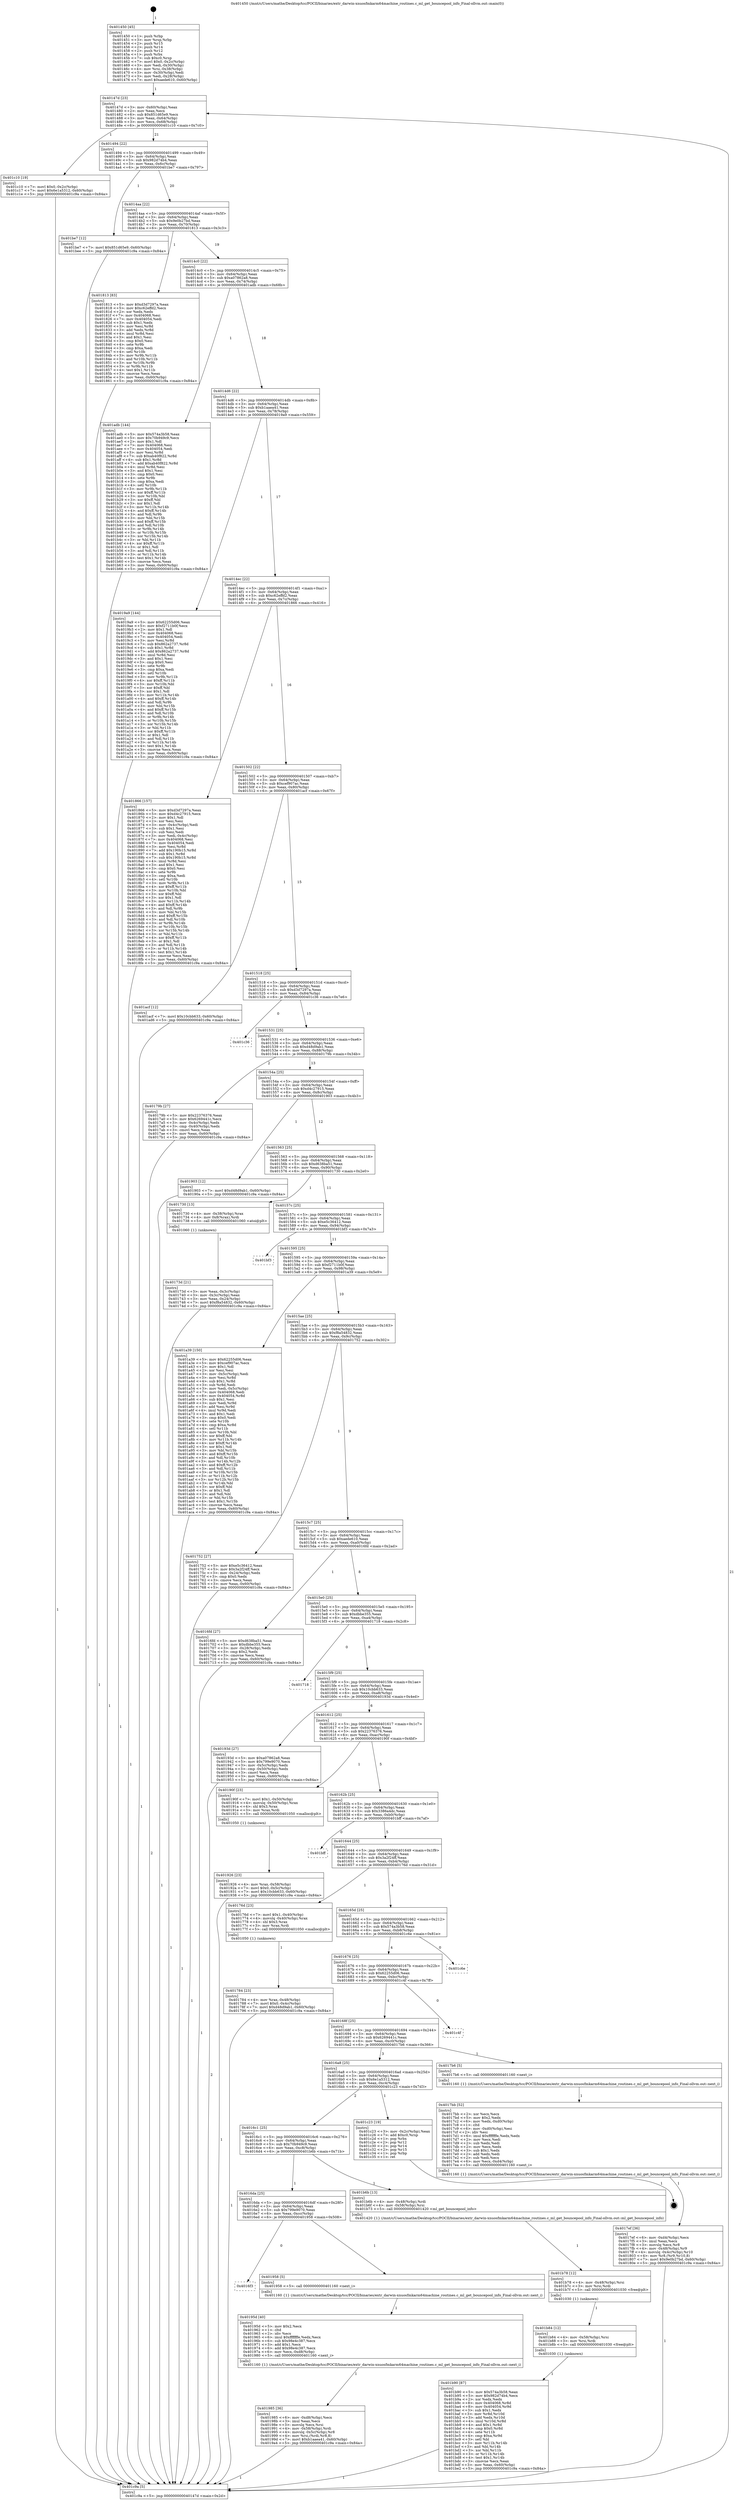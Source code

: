 digraph "0x401450" {
  label = "0x401450 (/mnt/c/Users/mathe/Desktop/tcc/POCII/binaries/extr_darwin-xnuosfmkarm64machine_routines.c_ml_get_bouncepool_info_Final-ollvm.out::main(0))"
  labelloc = "t"
  node[shape=record]

  Entry [label="",width=0.3,height=0.3,shape=circle,fillcolor=black,style=filled]
  "0x40147d" [label="{
     0x40147d [23]\l
     | [instrs]\l
     &nbsp;&nbsp;0x40147d \<+3\>: mov -0x60(%rbp),%eax\l
     &nbsp;&nbsp;0x401480 \<+2\>: mov %eax,%ecx\l
     &nbsp;&nbsp;0x401482 \<+6\>: sub $0x851d65e9,%ecx\l
     &nbsp;&nbsp;0x401488 \<+3\>: mov %eax,-0x64(%rbp)\l
     &nbsp;&nbsp;0x40148b \<+3\>: mov %ecx,-0x68(%rbp)\l
     &nbsp;&nbsp;0x40148e \<+6\>: je 0000000000401c10 \<main+0x7c0\>\l
  }"]
  "0x401c10" [label="{
     0x401c10 [19]\l
     | [instrs]\l
     &nbsp;&nbsp;0x401c10 \<+7\>: movl $0x0,-0x2c(%rbp)\l
     &nbsp;&nbsp;0x401c17 \<+7\>: movl $0x6e1a5312,-0x60(%rbp)\l
     &nbsp;&nbsp;0x401c1e \<+5\>: jmp 0000000000401c9a \<main+0x84a\>\l
  }"]
  "0x401494" [label="{
     0x401494 [22]\l
     | [instrs]\l
     &nbsp;&nbsp;0x401494 \<+5\>: jmp 0000000000401499 \<main+0x49\>\l
     &nbsp;&nbsp;0x401499 \<+3\>: mov -0x64(%rbp),%eax\l
     &nbsp;&nbsp;0x40149c \<+5\>: sub $0x982d74b4,%eax\l
     &nbsp;&nbsp;0x4014a1 \<+3\>: mov %eax,-0x6c(%rbp)\l
     &nbsp;&nbsp;0x4014a4 \<+6\>: je 0000000000401be7 \<main+0x797\>\l
  }"]
  Exit [label="",width=0.3,height=0.3,shape=circle,fillcolor=black,style=filled,peripheries=2]
  "0x401be7" [label="{
     0x401be7 [12]\l
     | [instrs]\l
     &nbsp;&nbsp;0x401be7 \<+7\>: movl $0x851d65e9,-0x60(%rbp)\l
     &nbsp;&nbsp;0x401bee \<+5\>: jmp 0000000000401c9a \<main+0x84a\>\l
  }"]
  "0x4014aa" [label="{
     0x4014aa [22]\l
     | [instrs]\l
     &nbsp;&nbsp;0x4014aa \<+5\>: jmp 00000000004014af \<main+0x5f\>\l
     &nbsp;&nbsp;0x4014af \<+3\>: mov -0x64(%rbp),%eax\l
     &nbsp;&nbsp;0x4014b2 \<+5\>: sub $0x9e0b27bd,%eax\l
     &nbsp;&nbsp;0x4014b7 \<+3\>: mov %eax,-0x70(%rbp)\l
     &nbsp;&nbsp;0x4014ba \<+6\>: je 0000000000401813 \<main+0x3c3\>\l
  }"]
  "0x401b90" [label="{
     0x401b90 [87]\l
     | [instrs]\l
     &nbsp;&nbsp;0x401b90 \<+5\>: mov $0x574a3b58,%eax\l
     &nbsp;&nbsp;0x401b95 \<+5\>: mov $0x982d74b4,%ecx\l
     &nbsp;&nbsp;0x401b9a \<+2\>: xor %edx,%edx\l
     &nbsp;&nbsp;0x401b9c \<+8\>: mov 0x404068,%r8d\l
     &nbsp;&nbsp;0x401ba4 \<+8\>: mov 0x404054,%r9d\l
     &nbsp;&nbsp;0x401bac \<+3\>: sub $0x1,%edx\l
     &nbsp;&nbsp;0x401baf \<+3\>: mov %r8d,%r10d\l
     &nbsp;&nbsp;0x401bb2 \<+3\>: add %edx,%r10d\l
     &nbsp;&nbsp;0x401bb5 \<+4\>: imul %r10d,%r8d\l
     &nbsp;&nbsp;0x401bb9 \<+4\>: and $0x1,%r8d\l
     &nbsp;&nbsp;0x401bbd \<+4\>: cmp $0x0,%r8d\l
     &nbsp;&nbsp;0x401bc1 \<+4\>: sete %r11b\l
     &nbsp;&nbsp;0x401bc5 \<+4\>: cmp $0xa,%r9d\l
     &nbsp;&nbsp;0x401bc9 \<+3\>: setl %bl\l
     &nbsp;&nbsp;0x401bcc \<+3\>: mov %r11b,%r14b\l
     &nbsp;&nbsp;0x401bcf \<+3\>: and %bl,%r14b\l
     &nbsp;&nbsp;0x401bd2 \<+3\>: xor %bl,%r11b\l
     &nbsp;&nbsp;0x401bd5 \<+3\>: or %r11b,%r14b\l
     &nbsp;&nbsp;0x401bd8 \<+4\>: test $0x1,%r14b\l
     &nbsp;&nbsp;0x401bdc \<+3\>: cmovne %ecx,%eax\l
     &nbsp;&nbsp;0x401bdf \<+3\>: mov %eax,-0x60(%rbp)\l
     &nbsp;&nbsp;0x401be2 \<+5\>: jmp 0000000000401c9a \<main+0x84a\>\l
  }"]
  "0x401813" [label="{
     0x401813 [83]\l
     | [instrs]\l
     &nbsp;&nbsp;0x401813 \<+5\>: mov $0xd3d7297a,%eax\l
     &nbsp;&nbsp;0x401818 \<+5\>: mov $0xc62effd2,%ecx\l
     &nbsp;&nbsp;0x40181d \<+2\>: xor %edx,%edx\l
     &nbsp;&nbsp;0x40181f \<+7\>: mov 0x404068,%esi\l
     &nbsp;&nbsp;0x401826 \<+7\>: mov 0x404054,%edi\l
     &nbsp;&nbsp;0x40182d \<+3\>: sub $0x1,%edx\l
     &nbsp;&nbsp;0x401830 \<+3\>: mov %esi,%r8d\l
     &nbsp;&nbsp;0x401833 \<+3\>: add %edx,%r8d\l
     &nbsp;&nbsp;0x401836 \<+4\>: imul %r8d,%esi\l
     &nbsp;&nbsp;0x40183a \<+3\>: and $0x1,%esi\l
     &nbsp;&nbsp;0x40183d \<+3\>: cmp $0x0,%esi\l
     &nbsp;&nbsp;0x401840 \<+4\>: sete %r9b\l
     &nbsp;&nbsp;0x401844 \<+3\>: cmp $0xa,%edi\l
     &nbsp;&nbsp;0x401847 \<+4\>: setl %r10b\l
     &nbsp;&nbsp;0x40184b \<+3\>: mov %r9b,%r11b\l
     &nbsp;&nbsp;0x40184e \<+3\>: and %r10b,%r11b\l
     &nbsp;&nbsp;0x401851 \<+3\>: xor %r10b,%r9b\l
     &nbsp;&nbsp;0x401854 \<+3\>: or %r9b,%r11b\l
     &nbsp;&nbsp;0x401857 \<+4\>: test $0x1,%r11b\l
     &nbsp;&nbsp;0x40185b \<+3\>: cmovne %ecx,%eax\l
     &nbsp;&nbsp;0x40185e \<+3\>: mov %eax,-0x60(%rbp)\l
     &nbsp;&nbsp;0x401861 \<+5\>: jmp 0000000000401c9a \<main+0x84a\>\l
  }"]
  "0x4014c0" [label="{
     0x4014c0 [22]\l
     | [instrs]\l
     &nbsp;&nbsp;0x4014c0 \<+5\>: jmp 00000000004014c5 \<main+0x75\>\l
     &nbsp;&nbsp;0x4014c5 \<+3\>: mov -0x64(%rbp),%eax\l
     &nbsp;&nbsp;0x4014c8 \<+5\>: sub $0xa07862a8,%eax\l
     &nbsp;&nbsp;0x4014cd \<+3\>: mov %eax,-0x74(%rbp)\l
     &nbsp;&nbsp;0x4014d0 \<+6\>: je 0000000000401adb \<main+0x68b\>\l
  }"]
  "0x401b84" [label="{
     0x401b84 [12]\l
     | [instrs]\l
     &nbsp;&nbsp;0x401b84 \<+4\>: mov -0x58(%rbp),%rsi\l
     &nbsp;&nbsp;0x401b88 \<+3\>: mov %rsi,%rdi\l
     &nbsp;&nbsp;0x401b8b \<+5\>: call 0000000000401030 \<free@plt\>\l
     | [calls]\l
     &nbsp;&nbsp;0x401030 \{1\} (unknown)\l
  }"]
  "0x401adb" [label="{
     0x401adb [144]\l
     | [instrs]\l
     &nbsp;&nbsp;0x401adb \<+5\>: mov $0x574a3b58,%eax\l
     &nbsp;&nbsp;0x401ae0 \<+5\>: mov $0x70b949c9,%ecx\l
     &nbsp;&nbsp;0x401ae5 \<+2\>: mov $0x1,%dl\l
     &nbsp;&nbsp;0x401ae7 \<+7\>: mov 0x404068,%esi\l
     &nbsp;&nbsp;0x401aee \<+7\>: mov 0x404054,%edi\l
     &nbsp;&nbsp;0x401af5 \<+3\>: mov %esi,%r8d\l
     &nbsp;&nbsp;0x401af8 \<+7\>: sub $0xab40f822,%r8d\l
     &nbsp;&nbsp;0x401aff \<+4\>: sub $0x1,%r8d\l
     &nbsp;&nbsp;0x401b03 \<+7\>: add $0xab40f822,%r8d\l
     &nbsp;&nbsp;0x401b0a \<+4\>: imul %r8d,%esi\l
     &nbsp;&nbsp;0x401b0e \<+3\>: and $0x1,%esi\l
     &nbsp;&nbsp;0x401b11 \<+3\>: cmp $0x0,%esi\l
     &nbsp;&nbsp;0x401b14 \<+4\>: sete %r9b\l
     &nbsp;&nbsp;0x401b18 \<+3\>: cmp $0xa,%edi\l
     &nbsp;&nbsp;0x401b1b \<+4\>: setl %r10b\l
     &nbsp;&nbsp;0x401b1f \<+3\>: mov %r9b,%r11b\l
     &nbsp;&nbsp;0x401b22 \<+4\>: xor $0xff,%r11b\l
     &nbsp;&nbsp;0x401b26 \<+3\>: mov %r10b,%bl\l
     &nbsp;&nbsp;0x401b29 \<+3\>: xor $0xff,%bl\l
     &nbsp;&nbsp;0x401b2c \<+3\>: xor $0x1,%dl\l
     &nbsp;&nbsp;0x401b2f \<+3\>: mov %r11b,%r14b\l
     &nbsp;&nbsp;0x401b32 \<+4\>: and $0xff,%r14b\l
     &nbsp;&nbsp;0x401b36 \<+3\>: and %dl,%r9b\l
     &nbsp;&nbsp;0x401b39 \<+3\>: mov %bl,%r15b\l
     &nbsp;&nbsp;0x401b3c \<+4\>: and $0xff,%r15b\l
     &nbsp;&nbsp;0x401b40 \<+3\>: and %dl,%r10b\l
     &nbsp;&nbsp;0x401b43 \<+3\>: or %r9b,%r14b\l
     &nbsp;&nbsp;0x401b46 \<+3\>: or %r10b,%r15b\l
     &nbsp;&nbsp;0x401b49 \<+3\>: xor %r15b,%r14b\l
     &nbsp;&nbsp;0x401b4c \<+3\>: or %bl,%r11b\l
     &nbsp;&nbsp;0x401b4f \<+4\>: xor $0xff,%r11b\l
     &nbsp;&nbsp;0x401b53 \<+3\>: or $0x1,%dl\l
     &nbsp;&nbsp;0x401b56 \<+3\>: and %dl,%r11b\l
     &nbsp;&nbsp;0x401b59 \<+3\>: or %r11b,%r14b\l
     &nbsp;&nbsp;0x401b5c \<+4\>: test $0x1,%r14b\l
     &nbsp;&nbsp;0x401b60 \<+3\>: cmovne %ecx,%eax\l
     &nbsp;&nbsp;0x401b63 \<+3\>: mov %eax,-0x60(%rbp)\l
     &nbsp;&nbsp;0x401b66 \<+5\>: jmp 0000000000401c9a \<main+0x84a\>\l
  }"]
  "0x4014d6" [label="{
     0x4014d6 [22]\l
     | [instrs]\l
     &nbsp;&nbsp;0x4014d6 \<+5\>: jmp 00000000004014db \<main+0x8b\>\l
     &nbsp;&nbsp;0x4014db \<+3\>: mov -0x64(%rbp),%eax\l
     &nbsp;&nbsp;0x4014de \<+5\>: sub $0xb1aaea41,%eax\l
     &nbsp;&nbsp;0x4014e3 \<+3\>: mov %eax,-0x78(%rbp)\l
     &nbsp;&nbsp;0x4014e6 \<+6\>: je 00000000004019a9 \<main+0x559\>\l
  }"]
  "0x401b78" [label="{
     0x401b78 [12]\l
     | [instrs]\l
     &nbsp;&nbsp;0x401b78 \<+4\>: mov -0x48(%rbp),%rsi\l
     &nbsp;&nbsp;0x401b7c \<+3\>: mov %rsi,%rdi\l
     &nbsp;&nbsp;0x401b7f \<+5\>: call 0000000000401030 \<free@plt\>\l
     | [calls]\l
     &nbsp;&nbsp;0x401030 \{1\} (unknown)\l
  }"]
  "0x4019a9" [label="{
     0x4019a9 [144]\l
     | [instrs]\l
     &nbsp;&nbsp;0x4019a9 \<+5\>: mov $0x62255d06,%eax\l
     &nbsp;&nbsp;0x4019ae \<+5\>: mov $0xf2711b0f,%ecx\l
     &nbsp;&nbsp;0x4019b3 \<+2\>: mov $0x1,%dl\l
     &nbsp;&nbsp;0x4019b5 \<+7\>: mov 0x404068,%esi\l
     &nbsp;&nbsp;0x4019bc \<+7\>: mov 0x404054,%edi\l
     &nbsp;&nbsp;0x4019c3 \<+3\>: mov %esi,%r8d\l
     &nbsp;&nbsp;0x4019c6 \<+7\>: sub $0x862a2737,%r8d\l
     &nbsp;&nbsp;0x4019cd \<+4\>: sub $0x1,%r8d\l
     &nbsp;&nbsp;0x4019d1 \<+7\>: add $0x862a2737,%r8d\l
     &nbsp;&nbsp;0x4019d8 \<+4\>: imul %r8d,%esi\l
     &nbsp;&nbsp;0x4019dc \<+3\>: and $0x1,%esi\l
     &nbsp;&nbsp;0x4019df \<+3\>: cmp $0x0,%esi\l
     &nbsp;&nbsp;0x4019e2 \<+4\>: sete %r9b\l
     &nbsp;&nbsp;0x4019e6 \<+3\>: cmp $0xa,%edi\l
     &nbsp;&nbsp;0x4019e9 \<+4\>: setl %r10b\l
     &nbsp;&nbsp;0x4019ed \<+3\>: mov %r9b,%r11b\l
     &nbsp;&nbsp;0x4019f0 \<+4\>: xor $0xff,%r11b\l
     &nbsp;&nbsp;0x4019f4 \<+3\>: mov %r10b,%bl\l
     &nbsp;&nbsp;0x4019f7 \<+3\>: xor $0xff,%bl\l
     &nbsp;&nbsp;0x4019fa \<+3\>: xor $0x1,%dl\l
     &nbsp;&nbsp;0x4019fd \<+3\>: mov %r11b,%r14b\l
     &nbsp;&nbsp;0x401a00 \<+4\>: and $0xff,%r14b\l
     &nbsp;&nbsp;0x401a04 \<+3\>: and %dl,%r9b\l
     &nbsp;&nbsp;0x401a07 \<+3\>: mov %bl,%r15b\l
     &nbsp;&nbsp;0x401a0a \<+4\>: and $0xff,%r15b\l
     &nbsp;&nbsp;0x401a0e \<+3\>: and %dl,%r10b\l
     &nbsp;&nbsp;0x401a11 \<+3\>: or %r9b,%r14b\l
     &nbsp;&nbsp;0x401a14 \<+3\>: or %r10b,%r15b\l
     &nbsp;&nbsp;0x401a17 \<+3\>: xor %r15b,%r14b\l
     &nbsp;&nbsp;0x401a1a \<+3\>: or %bl,%r11b\l
     &nbsp;&nbsp;0x401a1d \<+4\>: xor $0xff,%r11b\l
     &nbsp;&nbsp;0x401a21 \<+3\>: or $0x1,%dl\l
     &nbsp;&nbsp;0x401a24 \<+3\>: and %dl,%r11b\l
     &nbsp;&nbsp;0x401a27 \<+3\>: or %r11b,%r14b\l
     &nbsp;&nbsp;0x401a2a \<+4\>: test $0x1,%r14b\l
     &nbsp;&nbsp;0x401a2e \<+3\>: cmovne %ecx,%eax\l
     &nbsp;&nbsp;0x401a31 \<+3\>: mov %eax,-0x60(%rbp)\l
     &nbsp;&nbsp;0x401a34 \<+5\>: jmp 0000000000401c9a \<main+0x84a\>\l
  }"]
  "0x4014ec" [label="{
     0x4014ec [22]\l
     | [instrs]\l
     &nbsp;&nbsp;0x4014ec \<+5\>: jmp 00000000004014f1 \<main+0xa1\>\l
     &nbsp;&nbsp;0x4014f1 \<+3\>: mov -0x64(%rbp),%eax\l
     &nbsp;&nbsp;0x4014f4 \<+5\>: sub $0xc62effd2,%eax\l
     &nbsp;&nbsp;0x4014f9 \<+3\>: mov %eax,-0x7c(%rbp)\l
     &nbsp;&nbsp;0x4014fc \<+6\>: je 0000000000401866 \<main+0x416\>\l
  }"]
  "0x401985" [label="{
     0x401985 [36]\l
     | [instrs]\l
     &nbsp;&nbsp;0x401985 \<+6\>: mov -0xd8(%rbp),%ecx\l
     &nbsp;&nbsp;0x40198b \<+3\>: imul %eax,%ecx\l
     &nbsp;&nbsp;0x40198e \<+3\>: movslq %ecx,%rsi\l
     &nbsp;&nbsp;0x401991 \<+4\>: mov -0x58(%rbp),%rdi\l
     &nbsp;&nbsp;0x401995 \<+4\>: movslq -0x5c(%rbp),%r8\l
     &nbsp;&nbsp;0x401999 \<+4\>: mov %rsi,(%rdi,%r8,8)\l
     &nbsp;&nbsp;0x40199d \<+7\>: movl $0xb1aaea41,-0x60(%rbp)\l
     &nbsp;&nbsp;0x4019a4 \<+5\>: jmp 0000000000401c9a \<main+0x84a\>\l
  }"]
  "0x401866" [label="{
     0x401866 [157]\l
     | [instrs]\l
     &nbsp;&nbsp;0x401866 \<+5\>: mov $0xd3d7297a,%eax\l
     &nbsp;&nbsp;0x40186b \<+5\>: mov $0xd4c27915,%ecx\l
     &nbsp;&nbsp;0x401870 \<+2\>: mov $0x1,%dl\l
     &nbsp;&nbsp;0x401872 \<+2\>: xor %esi,%esi\l
     &nbsp;&nbsp;0x401874 \<+3\>: mov -0x4c(%rbp),%edi\l
     &nbsp;&nbsp;0x401877 \<+3\>: sub $0x1,%esi\l
     &nbsp;&nbsp;0x40187a \<+2\>: sub %esi,%edi\l
     &nbsp;&nbsp;0x40187c \<+3\>: mov %edi,-0x4c(%rbp)\l
     &nbsp;&nbsp;0x40187f \<+7\>: mov 0x404068,%esi\l
     &nbsp;&nbsp;0x401886 \<+7\>: mov 0x404054,%edi\l
     &nbsp;&nbsp;0x40188d \<+3\>: mov %esi,%r8d\l
     &nbsp;&nbsp;0x401890 \<+7\>: add $0x190b15,%r8d\l
     &nbsp;&nbsp;0x401897 \<+4\>: sub $0x1,%r8d\l
     &nbsp;&nbsp;0x40189b \<+7\>: sub $0x190b15,%r8d\l
     &nbsp;&nbsp;0x4018a2 \<+4\>: imul %r8d,%esi\l
     &nbsp;&nbsp;0x4018a6 \<+3\>: and $0x1,%esi\l
     &nbsp;&nbsp;0x4018a9 \<+3\>: cmp $0x0,%esi\l
     &nbsp;&nbsp;0x4018ac \<+4\>: sete %r9b\l
     &nbsp;&nbsp;0x4018b0 \<+3\>: cmp $0xa,%edi\l
     &nbsp;&nbsp;0x4018b3 \<+4\>: setl %r10b\l
     &nbsp;&nbsp;0x4018b7 \<+3\>: mov %r9b,%r11b\l
     &nbsp;&nbsp;0x4018ba \<+4\>: xor $0xff,%r11b\l
     &nbsp;&nbsp;0x4018be \<+3\>: mov %r10b,%bl\l
     &nbsp;&nbsp;0x4018c1 \<+3\>: xor $0xff,%bl\l
     &nbsp;&nbsp;0x4018c4 \<+3\>: xor $0x1,%dl\l
     &nbsp;&nbsp;0x4018c7 \<+3\>: mov %r11b,%r14b\l
     &nbsp;&nbsp;0x4018ca \<+4\>: and $0xff,%r14b\l
     &nbsp;&nbsp;0x4018ce \<+3\>: and %dl,%r9b\l
     &nbsp;&nbsp;0x4018d1 \<+3\>: mov %bl,%r15b\l
     &nbsp;&nbsp;0x4018d4 \<+4\>: and $0xff,%r15b\l
     &nbsp;&nbsp;0x4018d8 \<+3\>: and %dl,%r10b\l
     &nbsp;&nbsp;0x4018db \<+3\>: or %r9b,%r14b\l
     &nbsp;&nbsp;0x4018de \<+3\>: or %r10b,%r15b\l
     &nbsp;&nbsp;0x4018e1 \<+3\>: xor %r15b,%r14b\l
     &nbsp;&nbsp;0x4018e4 \<+3\>: or %bl,%r11b\l
     &nbsp;&nbsp;0x4018e7 \<+4\>: xor $0xff,%r11b\l
     &nbsp;&nbsp;0x4018eb \<+3\>: or $0x1,%dl\l
     &nbsp;&nbsp;0x4018ee \<+3\>: and %dl,%r11b\l
     &nbsp;&nbsp;0x4018f1 \<+3\>: or %r11b,%r14b\l
     &nbsp;&nbsp;0x4018f4 \<+4\>: test $0x1,%r14b\l
     &nbsp;&nbsp;0x4018f8 \<+3\>: cmovne %ecx,%eax\l
     &nbsp;&nbsp;0x4018fb \<+3\>: mov %eax,-0x60(%rbp)\l
     &nbsp;&nbsp;0x4018fe \<+5\>: jmp 0000000000401c9a \<main+0x84a\>\l
  }"]
  "0x401502" [label="{
     0x401502 [22]\l
     | [instrs]\l
     &nbsp;&nbsp;0x401502 \<+5\>: jmp 0000000000401507 \<main+0xb7\>\l
     &nbsp;&nbsp;0x401507 \<+3\>: mov -0x64(%rbp),%eax\l
     &nbsp;&nbsp;0x40150a \<+5\>: sub $0xcef907ac,%eax\l
     &nbsp;&nbsp;0x40150f \<+3\>: mov %eax,-0x80(%rbp)\l
     &nbsp;&nbsp;0x401512 \<+6\>: je 0000000000401acf \<main+0x67f\>\l
  }"]
  "0x40195d" [label="{
     0x40195d [40]\l
     | [instrs]\l
     &nbsp;&nbsp;0x40195d \<+5\>: mov $0x2,%ecx\l
     &nbsp;&nbsp;0x401962 \<+1\>: cltd\l
     &nbsp;&nbsp;0x401963 \<+2\>: idiv %ecx\l
     &nbsp;&nbsp;0x401965 \<+6\>: imul $0xfffffffe,%edx,%ecx\l
     &nbsp;&nbsp;0x40196b \<+6\>: sub $0x98e4c387,%ecx\l
     &nbsp;&nbsp;0x401971 \<+3\>: add $0x1,%ecx\l
     &nbsp;&nbsp;0x401974 \<+6\>: add $0x98e4c387,%ecx\l
     &nbsp;&nbsp;0x40197a \<+6\>: mov %ecx,-0xd8(%rbp)\l
     &nbsp;&nbsp;0x401980 \<+5\>: call 0000000000401160 \<next_i\>\l
     | [calls]\l
     &nbsp;&nbsp;0x401160 \{1\} (/mnt/c/Users/mathe/Desktop/tcc/POCII/binaries/extr_darwin-xnuosfmkarm64machine_routines.c_ml_get_bouncepool_info_Final-ollvm.out::next_i)\l
  }"]
  "0x401acf" [label="{
     0x401acf [12]\l
     | [instrs]\l
     &nbsp;&nbsp;0x401acf \<+7\>: movl $0x10cbb633,-0x60(%rbp)\l
     &nbsp;&nbsp;0x401ad6 \<+5\>: jmp 0000000000401c9a \<main+0x84a\>\l
  }"]
  "0x401518" [label="{
     0x401518 [25]\l
     | [instrs]\l
     &nbsp;&nbsp;0x401518 \<+5\>: jmp 000000000040151d \<main+0xcd\>\l
     &nbsp;&nbsp;0x40151d \<+3\>: mov -0x64(%rbp),%eax\l
     &nbsp;&nbsp;0x401520 \<+5\>: sub $0xd3d7297a,%eax\l
     &nbsp;&nbsp;0x401525 \<+6\>: mov %eax,-0x84(%rbp)\l
     &nbsp;&nbsp;0x40152b \<+6\>: je 0000000000401c36 \<main+0x7e6\>\l
  }"]
  "0x4016f3" [label="{
     0x4016f3\l
  }", style=dashed]
  "0x401c36" [label="{
     0x401c36\l
  }", style=dashed]
  "0x401531" [label="{
     0x401531 [25]\l
     | [instrs]\l
     &nbsp;&nbsp;0x401531 \<+5\>: jmp 0000000000401536 \<main+0xe6\>\l
     &nbsp;&nbsp;0x401536 \<+3\>: mov -0x64(%rbp),%eax\l
     &nbsp;&nbsp;0x401539 \<+5\>: sub $0xd48d9ab1,%eax\l
     &nbsp;&nbsp;0x40153e \<+6\>: mov %eax,-0x88(%rbp)\l
     &nbsp;&nbsp;0x401544 \<+6\>: je 000000000040179b \<main+0x34b\>\l
  }"]
  "0x401958" [label="{
     0x401958 [5]\l
     | [instrs]\l
     &nbsp;&nbsp;0x401958 \<+5\>: call 0000000000401160 \<next_i\>\l
     | [calls]\l
     &nbsp;&nbsp;0x401160 \{1\} (/mnt/c/Users/mathe/Desktop/tcc/POCII/binaries/extr_darwin-xnuosfmkarm64machine_routines.c_ml_get_bouncepool_info_Final-ollvm.out::next_i)\l
  }"]
  "0x40179b" [label="{
     0x40179b [27]\l
     | [instrs]\l
     &nbsp;&nbsp;0x40179b \<+5\>: mov $0x22376376,%eax\l
     &nbsp;&nbsp;0x4017a0 \<+5\>: mov $0x6269441c,%ecx\l
     &nbsp;&nbsp;0x4017a5 \<+3\>: mov -0x4c(%rbp),%edx\l
     &nbsp;&nbsp;0x4017a8 \<+3\>: cmp -0x40(%rbp),%edx\l
     &nbsp;&nbsp;0x4017ab \<+3\>: cmovl %ecx,%eax\l
     &nbsp;&nbsp;0x4017ae \<+3\>: mov %eax,-0x60(%rbp)\l
     &nbsp;&nbsp;0x4017b1 \<+5\>: jmp 0000000000401c9a \<main+0x84a\>\l
  }"]
  "0x40154a" [label="{
     0x40154a [25]\l
     | [instrs]\l
     &nbsp;&nbsp;0x40154a \<+5\>: jmp 000000000040154f \<main+0xff\>\l
     &nbsp;&nbsp;0x40154f \<+3\>: mov -0x64(%rbp),%eax\l
     &nbsp;&nbsp;0x401552 \<+5\>: sub $0xd4c27915,%eax\l
     &nbsp;&nbsp;0x401557 \<+6\>: mov %eax,-0x8c(%rbp)\l
     &nbsp;&nbsp;0x40155d \<+6\>: je 0000000000401903 \<main+0x4b3\>\l
  }"]
  "0x4016da" [label="{
     0x4016da [25]\l
     | [instrs]\l
     &nbsp;&nbsp;0x4016da \<+5\>: jmp 00000000004016df \<main+0x28f\>\l
     &nbsp;&nbsp;0x4016df \<+3\>: mov -0x64(%rbp),%eax\l
     &nbsp;&nbsp;0x4016e2 \<+5\>: sub $0x799e9070,%eax\l
     &nbsp;&nbsp;0x4016e7 \<+6\>: mov %eax,-0xcc(%rbp)\l
     &nbsp;&nbsp;0x4016ed \<+6\>: je 0000000000401958 \<main+0x508\>\l
  }"]
  "0x401903" [label="{
     0x401903 [12]\l
     | [instrs]\l
     &nbsp;&nbsp;0x401903 \<+7\>: movl $0xd48d9ab1,-0x60(%rbp)\l
     &nbsp;&nbsp;0x40190a \<+5\>: jmp 0000000000401c9a \<main+0x84a\>\l
  }"]
  "0x401563" [label="{
     0x401563 [25]\l
     | [instrs]\l
     &nbsp;&nbsp;0x401563 \<+5\>: jmp 0000000000401568 \<main+0x118\>\l
     &nbsp;&nbsp;0x401568 \<+3\>: mov -0x64(%rbp),%eax\l
     &nbsp;&nbsp;0x40156b \<+5\>: sub $0xd638ba51,%eax\l
     &nbsp;&nbsp;0x401570 \<+6\>: mov %eax,-0x90(%rbp)\l
     &nbsp;&nbsp;0x401576 \<+6\>: je 0000000000401730 \<main+0x2e0\>\l
  }"]
  "0x401b6b" [label="{
     0x401b6b [13]\l
     | [instrs]\l
     &nbsp;&nbsp;0x401b6b \<+4\>: mov -0x48(%rbp),%rdi\l
     &nbsp;&nbsp;0x401b6f \<+4\>: mov -0x58(%rbp),%rsi\l
     &nbsp;&nbsp;0x401b73 \<+5\>: call 0000000000401420 \<ml_get_bouncepool_info\>\l
     | [calls]\l
     &nbsp;&nbsp;0x401420 \{1\} (/mnt/c/Users/mathe/Desktop/tcc/POCII/binaries/extr_darwin-xnuosfmkarm64machine_routines.c_ml_get_bouncepool_info_Final-ollvm.out::ml_get_bouncepool_info)\l
  }"]
  "0x401730" [label="{
     0x401730 [13]\l
     | [instrs]\l
     &nbsp;&nbsp;0x401730 \<+4\>: mov -0x38(%rbp),%rax\l
     &nbsp;&nbsp;0x401734 \<+4\>: mov 0x8(%rax),%rdi\l
     &nbsp;&nbsp;0x401738 \<+5\>: call 0000000000401060 \<atoi@plt\>\l
     | [calls]\l
     &nbsp;&nbsp;0x401060 \{1\} (unknown)\l
  }"]
  "0x40157c" [label="{
     0x40157c [25]\l
     | [instrs]\l
     &nbsp;&nbsp;0x40157c \<+5\>: jmp 0000000000401581 \<main+0x131\>\l
     &nbsp;&nbsp;0x401581 \<+3\>: mov -0x64(%rbp),%eax\l
     &nbsp;&nbsp;0x401584 \<+5\>: sub $0xe5c36412,%eax\l
     &nbsp;&nbsp;0x401589 \<+6\>: mov %eax,-0x94(%rbp)\l
     &nbsp;&nbsp;0x40158f \<+6\>: je 0000000000401bf3 \<main+0x7a3\>\l
  }"]
  "0x4016c1" [label="{
     0x4016c1 [25]\l
     | [instrs]\l
     &nbsp;&nbsp;0x4016c1 \<+5\>: jmp 00000000004016c6 \<main+0x276\>\l
     &nbsp;&nbsp;0x4016c6 \<+3\>: mov -0x64(%rbp),%eax\l
     &nbsp;&nbsp;0x4016c9 \<+5\>: sub $0x70b949c9,%eax\l
     &nbsp;&nbsp;0x4016ce \<+6\>: mov %eax,-0xc8(%rbp)\l
     &nbsp;&nbsp;0x4016d4 \<+6\>: je 0000000000401b6b \<main+0x71b\>\l
  }"]
  "0x401bf3" [label="{
     0x401bf3\l
  }", style=dashed]
  "0x401595" [label="{
     0x401595 [25]\l
     | [instrs]\l
     &nbsp;&nbsp;0x401595 \<+5\>: jmp 000000000040159a \<main+0x14a\>\l
     &nbsp;&nbsp;0x40159a \<+3\>: mov -0x64(%rbp),%eax\l
     &nbsp;&nbsp;0x40159d \<+5\>: sub $0xf2711b0f,%eax\l
     &nbsp;&nbsp;0x4015a2 \<+6\>: mov %eax,-0x98(%rbp)\l
     &nbsp;&nbsp;0x4015a8 \<+6\>: je 0000000000401a39 \<main+0x5e9\>\l
  }"]
  "0x401c23" [label="{
     0x401c23 [19]\l
     | [instrs]\l
     &nbsp;&nbsp;0x401c23 \<+3\>: mov -0x2c(%rbp),%eax\l
     &nbsp;&nbsp;0x401c26 \<+7\>: add $0xc0,%rsp\l
     &nbsp;&nbsp;0x401c2d \<+1\>: pop %rbx\l
     &nbsp;&nbsp;0x401c2e \<+2\>: pop %r12\l
     &nbsp;&nbsp;0x401c30 \<+2\>: pop %r14\l
     &nbsp;&nbsp;0x401c32 \<+2\>: pop %r15\l
     &nbsp;&nbsp;0x401c34 \<+1\>: pop %rbp\l
     &nbsp;&nbsp;0x401c35 \<+1\>: ret\l
  }"]
  "0x401a39" [label="{
     0x401a39 [150]\l
     | [instrs]\l
     &nbsp;&nbsp;0x401a39 \<+5\>: mov $0x62255d06,%eax\l
     &nbsp;&nbsp;0x401a3e \<+5\>: mov $0xcef907ac,%ecx\l
     &nbsp;&nbsp;0x401a43 \<+2\>: mov $0x1,%dl\l
     &nbsp;&nbsp;0x401a45 \<+2\>: xor %esi,%esi\l
     &nbsp;&nbsp;0x401a47 \<+3\>: mov -0x5c(%rbp),%edi\l
     &nbsp;&nbsp;0x401a4a \<+3\>: mov %esi,%r8d\l
     &nbsp;&nbsp;0x401a4d \<+4\>: sub $0x1,%r8d\l
     &nbsp;&nbsp;0x401a51 \<+3\>: sub %r8d,%edi\l
     &nbsp;&nbsp;0x401a54 \<+3\>: mov %edi,-0x5c(%rbp)\l
     &nbsp;&nbsp;0x401a57 \<+7\>: mov 0x404068,%edi\l
     &nbsp;&nbsp;0x401a5e \<+8\>: mov 0x404054,%r8d\l
     &nbsp;&nbsp;0x401a66 \<+3\>: sub $0x1,%esi\l
     &nbsp;&nbsp;0x401a69 \<+3\>: mov %edi,%r9d\l
     &nbsp;&nbsp;0x401a6c \<+3\>: add %esi,%r9d\l
     &nbsp;&nbsp;0x401a6f \<+4\>: imul %r9d,%edi\l
     &nbsp;&nbsp;0x401a73 \<+3\>: and $0x1,%edi\l
     &nbsp;&nbsp;0x401a76 \<+3\>: cmp $0x0,%edi\l
     &nbsp;&nbsp;0x401a79 \<+4\>: sete %r10b\l
     &nbsp;&nbsp;0x401a7d \<+4\>: cmp $0xa,%r8d\l
     &nbsp;&nbsp;0x401a81 \<+4\>: setl %r11b\l
     &nbsp;&nbsp;0x401a85 \<+3\>: mov %r10b,%bl\l
     &nbsp;&nbsp;0x401a88 \<+3\>: xor $0xff,%bl\l
     &nbsp;&nbsp;0x401a8b \<+3\>: mov %r11b,%r14b\l
     &nbsp;&nbsp;0x401a8e \<+4\>: xor $0xff,%r14b\l
     &nbsp;&nbsp;0x401a92 \<+3\>: xor $0x1,%dl\l
     &nbsp;&nbsp;0x401a95 \<+3\>: mov %bl,%r15b\l
     &nbsp;&nbsp;0x401a98 \<+4\>: and $0xff,%r15b\l
     &nbsp;&nbsp;0x401a9c \<+3\>: and %dl,%r10b\l
     &nbsp;&nbsp;0x401a9f \<+3\>: mov %r14b,%r12b\l
     &nbsp;&nbsp;0x401aa2 \<+4\>: and $0xff,%r12b\l
     &nbsp;&nbsp;0x401aa6 \<+3\>: and %dl,%r11b\l
     &nbsp;&nbsp;0x401aa9 \<+3\>: or %r10b,%r15b\l
     &nbsp;&nbsp;0x401aac \<+3\>: or %r11b,%r12b\l
     &nbsp;&nbsp;0x401aaf \<+3\>: xor %r12b,%r15b\l
     &nbsp;&nbsp;0x401ab2 \<+3\>: or %r14b,%bl\l
     &nbsp;&nbsp;0x401ab5 \<+3\>: xor $0xff,%bl\l
     &nbsp;&nbsp;0x401ab8 \<+3\>: or $0x1,%dl\l
     &nbsp;&nbsp;0x401abb \<+2\>: and %dl,%bl\l
     &nbsp;&nbsp;0x401abd \<+3\>: or %bl,%r15b\l
     &nbsp;&nbsp;0x401ac0 \<+4\>: test $0x1,%r15b\l
     &nbsp;&nbsp;0x401ac4 \<+3\>: cmovne %ecx,%eax\l
     &nbsp;&nbsp;0x401ac7 \<+3\>: mov %eax,-0x60(%rbp)\l
     &nbsp;&nbsp;0x401aca \<+5\>: jmp 0000000000401c9a \<main+0x84a\>\l
  }"]
  "0x4015ae" [label="{
     0x4015ae [25]\l
     | [instrs]\l
     &nbsp;&nbsp;0x4015ae \<+5\>: jmp 00000000004015b3 \<main+0x163\>\l
     &nbsp;&nbsp;0x4015b3 \<+3\>: mov -0x64(%rbp),%eax\l
     &nbsp;&nbsp;0x4015b6 \<+5\>: sub $0xf8a54832,%eax\l
     &nbsp;&nbsp;0x4015bb \<+6\>: mov %eax,-0x9c(%rbp)\l
     &nbsp;&nbsp;0x4015c1 \<+6\>: je 0000000000401752 \<main+0x302\>\l
  }"]
  "0x401926" [label="{
     0x401926 [23]\l
     | [instrs]\l
     &nbsp;&nbsp;0x401926 \<+4\>: mov %rax,-0x58(%rbp)\l
     &nbsp;&nbsp;0x40192a \<+7\>: movl $0x0,-0x5c(%rbp)\l
     &nbsp;&nbsp;0x401931 \<+7\>: movl $0x10cbb633,-0x60(%rbp)\l
     &nbsp;&nbsp;0x401938 \<+5\>: jmp 0000000000401c9a \<main+0x84a\>\l
  }"]
  "0x401752" [label="{
     0x401752 [27]\l
     | [instrs]\l
     &nbsp;&nbsp;0x401752 \<+5\>: mov $0xe5c36412,%eax\l
     &nbsp;&nbsp;0x401757 \<+5\>: mov $0x3a2f24ff,%ecx\l
     &nbsp;&nbsp;0x40175c \<+3\>: mov -0x24(%rbp),%edx\l
     &nbsp;&nbsp;0x40175f \<+3\>: cmp $0x0,%edx\l
     &nbsp;&nbsp;0x401762 \<+3\>: cmove %ecx,%eax\l
     &nbsp;&nbsp;0x401765 \<+3\>: mov %eax,-0x60(%rbp)\l
     &nbsp;&nbsp;0x401768 \<+5\>: jmp 0000000000401c9a \<main+0x84a\>\l
  }"]
  "0x4015c7" [label="{
     0x4015c7 [25]\l
     | [instrs]\l
     &nbsp;&nbsp;0x4015c7 \<+5\>: jmp 00000000004015cc \<main+0x17c\>\l
     &nbsp;&nbsp;0x4015cc \<+3\>: mov -0x64(%rbp),%eax\l
     &nbsp;&nbsp;0x4015cf \<+5\>: sub $0xaede610,%eax\l
     &nbsp;&nbsp;0x4015d4 \<+6\>: mov %eax,-0xa0(%rbp)\l
     &nbsp;&nbsp;0x4015da \<+6\>: je 00000000004016fd \<main+0x2ad\>\l
  }"]
  "0x4017ef" [label="{
     0x4017ef [36]\l
     | [instrs]\l
     &nbsp;&nbsp;0x4017ef \<+6\>: mov -0xd4(%rbp),%ecx\l
     &nbsp;&nbsp;0x4017f5 \<+3\>: imul %eax,%ecx\l
     &nbsp;&nbsp;0x4017f8 \<+3\>: movslq %ecx,%r8\l
     &nbsp;&nbsp;0x4017fb \<+4\>: mov -0x48(%rbp),%r9\l
     &nbsp;&nbsp;0x4017ff \<+4\>: movslq -0x4c(%rbp),%r10\l
     &nbsp;&nbsp;0x401803 \<+4\>: mov %r8,(%r9,%r10,8)\l
     &nbsp;&nbsp;0x401807 \<+7\>: movl $0x9e0b27bd,-0x60(%rbp)\l
     &nbsp;&nbsp;0x40180e \<+5\>: jmp 0000000000401c9a \<main+0x84a\>\l
  }"]
  "0x4016fd" [label="{
     0x4016fd [27]\l
     | [instrs]\l
     &nbsp;&nbsp;0x4016fd \<+5\>: mov $0xd638ba51,%eax\l
     &nbsp;&nbsp;0x401702 \<+5\>: mov $0xdbbe355,%ecx\l
     &nbsp;&nbsp;0x401707 \<+3\>: mov -0x28(%rbp),%edx\l
     &nbsp;&nbsp;0x40170a \<+3\>: cmp $0x2,%edx\l
     &nbsp;&nbsp;0x40170d \<+3\>: cmovne %ecx,%eax\l
     &nbsp;&nbsp;0x401710 \<+3\>: mov %eax,-0x60(%rbp)\l
     &nbsp;&nbsp;0x401713 \<+5\>: jmp 0000000000401c9a \<main+0x84a\>\l
  }"]
  "0x4015e0" [label="{
     0x4015e0 [25]\l
     | [instrs]\l
     &nbsp;&nbsp;0x4015e0 \<+5\>: jmp 00000000004015e5 \<main+0x195\>\l
     &nbsp;&nbsp;0x4015e5 \<+3\>: mov -0x64(%rbp),%eax\l
     &nbsp;&nbsp;0x4015e8 \<+5\>: sub $0xdbbe355,%eax\l
     &nbsp;&nbsp;0x4015ed \<+6\>: mov %eax,-0xa4(%rbp)\l
     &nbsp;&nbsp;0x4015f3 \<+6\>: je 0000000000401718 \<main+0x2c8\>\l
  }"]
  "0x401c9a" [label="{
     0x401c9a [5]\l
     | [instrs]\l
     &nbsp;&nbsp;0x401c9a \<+5\>: jmp 000000000040147d \<main+0x2d\>\l
  }"]
  "0x401450" [label="{
     0x401450 [45]\l
     | [instrs]\l
     &nbsp;&nbsp;0x401450 \<+1\>: push %rbp\l
     &nbsp;&nbsp;0x401451 \<+3\>: mov %rsp,%rbp\l
     &nbsp;&nbsp;0x401454 \<+2\>: push %r15\l
     &nbsp;&nbsp;0x401456 \<+2\>: push %r14\l
     &nbsp;&nbsp;0x401458 \<+2\>: push %r12\l
     &nbsp;&nbsp;0x40145a \<+1\>: push %rbx\l
     &nbsp;&nbsp;0x40145b \<+7\>: sub $0xc0,%rsp\l
     &nbsp;&nbsp;0x401462 \<+7\>: movl $0x0,-0x2c(%rbp)\l
     &nbsp;&nbsp;0x401469 \<+3\>: mov %edi,-0x30(%rbp)\l
     &nbsp;&nbsp;0x40146c \<+4\>: mov %rsi,-0x38(%rbp)\l
     &nbsp;&nbsp;0x401470 \<+3\>: mov -0x30(%rbp),%edi\l
     &nbsp;&nbsp;0x401473 \<+3\>: mov %edi,-0x28(%rbp)\l
     &nbsp;&nbsp;0x401476 \<+7\>: movl $0xaede610,-0x60(%rbp)\l
  }"]
  "0x40173d" [label="{
     0x40173d [21]\l
     | [instrs]\l
     &nbsp;&nbsp;0x40173d \<+3\>: mov %eax,-0x3c(%rbp)\l
     &nbsp;&nbsp;0x401740 \<+3\>: mov -0x3c(%rbp),%eax\l
     &nbsp;&nbsp;0x401743 \<+3\>: mov %eax,-0x24(%rbp)\l
     &nbsp;&nbsp;0x401746 \<+7\>: movl $0xf8a54832,-0x60(%rbp)\l
     &nbsp;&nbsp;0x40174d \<+5\>: jmp 0000000000401c9a \<main+0x84a\>\l
  }"]
  "0x4017bb" [label="{
     0x4017bb [52]\l
     | [instrs]\l
     &nbsp;&nbsp;0x4017bb \<+2\>: xor %ecx,%ecx\l
     &nbsp;&nbsp;0x4017bd \<+5\>: mov $0x2,%edx\l
     &nbsp;&nbsp;0x4017c2 \<+6\>: mov %edx,-0xd0(%rbp)\l
     &nbsp;&nbsp;0x4017c8 \<+1\>: cltd\l
     &nbsp;&nbsp;0x4017c9 \<+6\>: mov -0xd0(%rbp),%esi\l
     &nbsp;&nbsp;0x4017cf \<+2\>: idiv %esi\l
     &nbsp;&nbsp;0x4017d1 \<+6\>: imul $0xfffffffe,%edx,%edx\l
     &nbsp;&nbsp;0x4017d7 \<+2\>: mov %ecx,%edi\l
     &nbsp;&nbsp;0x4017d9 \<+2\>: sub %edx,%edi\l
     &nbsp;&nbsp;0x4017db \<+2\>: mov %ecx,%edx\l
     &nbsp;&nbsp;0x4017dd \<+3\>: sub $0x1,%edx\l
     &nbsp;&nbsp;0x4017e0 \<+2\>: add %edx,%edi\l
     &nbsp;&nbsp;0x4017e2 \<+2\>: sub %edi,%ecx\l
     &nbsp;&nbsp;0x4017e4 \<+6\>: mov %ecx,-0xd4(%rbp)\l
     &nbsp;&nbsp;0x4017ea \<+5\>: call 0000000000401160 \<next_i\>\l
     | [calls]\l
     &nbsp;&nbsp;0x401160 \{1\} (/mnt/c/Users/mathe/Desktop/tcc/POCII/binaries/extr_darwin-xnuosfmkarm64machine_routines.c_ml_get_bouncepool_info_Final-ollvm.out::next_i)\l
  }"]
  "0x401718" [label="{
     0x401718\l
  }", style=dashed]
  "0x4015f9" [label="{
     0x4015f9 [25]\l
     | [instrs]\l
     &nbsp;&nbsp;0x4015f9 \<+5\>: jmp 00000000004015fe \<main+0x1ae\>\l
     &nbsp;&nbsp;0x4015fe \<+3\>: mov -0x64(%rbp),%eax\l
     &nbsp;&nbsp;0x401601 \<+5\>: sub $0x10cbb633,%eax\l
     &nbsp;&nbsp;0x401606 \<+6\>: mov %eax,-0xa8(%rbp)\l
     &nbsp;&nbsp;0x40160c \<+6\>: je 000000000040193d \<main+0x4ed\>\l
  }"]
  "0x4016a8" [label="{
     0x4016a8 [25]\l
     | [instrs]\l
     &nbsp;&nbsp;0x4016a8 \<+5\>: jmp 00000000004016ad \<main+0x25d\>\l
     &nbsp;&nbsp;0x4016ad \<+3\>: mov -0x64(%rbp),%eax\l
     &nbsp;&nbsp;0x4016b0 \<+5\>: sub $0x6e1a5312,%eax\l
     &nbsp;&nbsp;0x4016b5 \<+6\>: mov %eax,-0xc4(%rbp)\l
     &nbsp;&nbsp;0x4016bb \<+6\>: je 0000000000401c23 \<main+0x7d3\>\l
  }"]
  "0x40193d" [label="{
     0x40193d [27]\l
     | [instrs]\l
     &nbsp;&nbsp;0x40193d \<+5\>: mov $0xa07862a8,%eax\l
     &nbsp;&nbsp;0x401942 \<+5\>: mov $0x799e9070,%ecx\l
     &nbsp;&nbsp;0x401947 \<+3\>: mov -0x5c(%rbp),%edx\l
     &nbsp;&nbsp;0x40194a \<+3\>: cmp -0x50(%rbp),%edx\l
     &nbsp;&nbsp;0x40194d \<+3\>: cmovl %ecx,%eax\l
     &nbsp;&nbsp;0x401950 \<+3\>: mov %eax,-0x60(%rbp)\l
     &nbsp;&nbsp;0x401953 \<+5\>: jmp 0000000000401c9a \<main+0x84a\>\l
  }"]
  "0x401612" [label="{
     0x401612 [25]\l
     | [instrs]\l
     &nbsp;&nbsp;0x401612 \<+5\>: jmp 0000000000401617 \<main+0x1c7\>\l
     &nbsp;&nbsp;0x401617 \<+3\>: mov -0x64(%rbp),%eax\l
     &nbsp;&nbsp;0x40161a \<+5\>: sub $0x22376376,%eax\l
     &nbsp;&nbsp;0x40161f \<+6\>: mov %eax,-0xac(%rbp)\l
     &nbsp;&nbsp;0x401625 \<+6\>: je 000000000040190f \<main+0x4bf\>\l
  }"]
  "0x4017b6" [label="{
     0x4017b6 [5]\l
     | [instrs]\l
     &nbsp;&nbsp;0x4017b6 \<+5\>: call 0000000000401160 \<next_i\>\l
     | [calls]\l
     &nbsp;&nbsp;0x401160 \{1\} (/mnt/c/Users/mathe/Desktop/tcc/POCII/binaries/extr_darwin-xnuosfmkarm64machine_routines.c_ml_get_bouncepool_info_Final-ollvm.out::next_i)\l
  }"]
  "0x40190f" [label="{
     0x40190f [23]\l
     | [instrs]\l
     &nbsp;&nbsp;0x40190f \<+7\>: movl $0x1,-0x50(%rbp)\l
     &nbsp;&nbsp;0x401916 \<+4\>: movslq -0x50(%rbp),%rax\l
     &nbsp;&nbsp;0x40191a \<+4\>: shl $0x3,%rax\l
     &nbsp;&nbsp;0x40191e \<+3\>: mov %rax,%rdi\l
     &nbsp;&nbsp;0x401921 \<+5\>: call 0000000000401050 \<malloc@plt\>\l
     | [calls]\l
     &nbsp;&nbsp;0x401050 \{1\} (unknown)\l
  }"]
  "0x40162b" [label="{
     0x40162b [25]\l
     | [instrs]\l
     &nbsp;&nbsp;0x40162b \<+5\>: jmp 0000000000401630 \<main+0x1e0\>\l
     &nbsp;&nbsp;0x401630 \<+3\>: mov -0x64(%rbp),%eax\l
     &nbsp;&nbsp;0x401633 \<+5\>: sub $0x3386a4dc,%eax\l
     &nbsp;&nbsp;0x401638 \<+6\>: mov %eax,-0xb0(%rbp)\l
     &nbsp;&nbsp;0x40163e \<+6\>: je 0000000000401bff \<main+0x7af\>\l
  }"]
  "0x40168f" [label="{
     0x40168f [25]\l
     | [instrs]\l
     &nbsp;&nbsp;0x40168f \<+5\>: jmp 0000000000401694 \<main+0x244\>\l
     &nbsp;&nbsp;0x401694 \<+3\>: mov -0x64(%rbp),%eax\l
     &nbsp;&nbsp;0x401697 \<+5\>: sub $0x6269441c,%eax\l
     &nbsp;&nbsp;0x40169c \<+6\>: mov %eax,-0xc0(%rbp)\l
     &nbsp;&nbsp;0x4016a2 \<+6\>: je 00000000004017b6 \<main+0x366\>\l
  }"]
  "0x401bff" [label="{
     0x401bff\l
  }", style=dashed]
  "0x401644" [label="{
     0x401644 [25]\l
     | [instrs]\l
     &nbsp;&nbsp;0x401644 \<+5\>: jmp 0000000000401649 \<main+0x1f9\>\l
     &nbsp;&nbsp;0x401649 \<+3\>: mov -0x64(%rbp),%eax\l
     &nbsp;&nbsp;0x40164c \<+5\>: sub $0x3a2f24ff,%eax\l
     &nbsp;&nbsp;0x401651 \<+6\>: mov %eax,-0xb4(%rbp)\l
     &nbsp;&nbsp;0x401657 \<+6\>: je 000000000040176d \<main+0x31d\>\l
  }"]
  "0x401c4f" [label="{
     0x401c4f\l
  }", style=dashed]
  "0x40176d" [label="{
     0x40176d [23]\l
     | [instrs]\l
     &nbsp;&nbsp;0x40176d \<+7\>: movl $0x1,-0x40(%rbp)\l
     &nbsp;&nbsp;0x401774 \<+4\>: movslq -0x40(%rbp),%rax\l
     &nbsp;&nbsp;0x401778 \<+4\>: shl $0x3,%rax\l
     &nbsp;&nbsp;0x40177c \<+3\>: mov %rax,%rdi\l
     &nbsp;&nbsp;0x40177f \<+5\>: call 0000000000401050 \<malloc@plt\>\l
     | [calls]\l
     &nbsp;&nbsp;0x401050 \{1\} (unknown)\l
  }"]
  "0x40165d" [label="{
     0x40165d [25]\l
     | [instrs]\l
     &nbsp;&nbsp;0x40165d \<+5\>: jmp 0000000000401662 \<main+0x212\>\l
     &nbsp;&nbsp;0x401662 \<+3\>: mov -0x64(%rbp),%eax\l
     &nbsp;&nbsp;0x401665 \<+5\>: sub $0x574a3b58,%eax\l
     &nbsp;&nbsp;0x40166a \<+6\>: mov %eax,-0xb8(%rbp)\l
     &nbsp;&nbsp;0x401670 \<+6\>: je 0000000000401c6e \<main+0x81e\>\l
  }"]
  "0x401784" [label="{
     0x401784 [23]\l
     | [instrs]\l
     &nbsp;&nbsp;0x401784 \<+4\>: mov %rax,-0x48(%rbp)\l
     &nbsp;&nbsp;0x401788 \<+7\>: movl $0x0,-0x4c(%rbp)\l
     &nbsp;&nbsp;0x40178f \<+7\>: movl $0xd48d9ab1,-0x60(%rbp)\l
     &nbsp;&nbsp;0x401796 \<+5\>: jmp 0000000000401c9a \<main+0x84a\>\l
  }"]
  "0x401676" [label="{
     0x401676 [25]\l
     | [instrs]\l
     &nbsp;&nbsp;0x401676 \<+5\>: jmp 000000000040167b \<main+0x22b\>\l
     &nbsp;&nbsp;0x40167b \<+3\>: mov -0x64(%rbp),%eax\l
     &nbsp;&nbsp;0x40167e \<+5\>: sub $0x62255d06,%eax\l
     &nbsp;&nbsp;0x401683 \<+6\>: mov %eax,-0xbc(%rbp)\l
     &nbsp;&nbsp;0x401689 \<+6\>: je 0000000000401c4f \<main+0x7ff\>\l
  }"]
  "0x401c6e" [label="{
     0x401c6e\l
  }", style=dashed]
  Entry -> "0x401450" [label=" 1"]
  "0x40147d" -> "0x401c10" [label=" 1"]
  "0x40147d" -> "0x401494" [label=" 21"]
  "0x401c23" -> Exit [label=" 1"]
  "0x401494" -> "0x401be7" [label=" 1"]
  "0x401494" -> "0x4014aa" [label=" 20"]
  "0x401c10" -> "0x401c9a" [label=" 1"]
  "0x4014aa" -> "0x401813" [label=" 1"]
  "0x4014aa" -> "0x4014c0" [label=" 19"]
  "0x401be7" -> "0x401c9a" [label=" 1"]
  "0x4014c0" -> "0x401adb" [label=" 1"]
  "0x4014c0" -> "0x4014d6" [label=" 18"]
  "0x401b90" -> "0x401c9a" [label=" 1"]
  "0x4014d6" -> "0x4019a9" [label=" 1"]
  "0x4014d6" -> "0x4014ec" [label=" 17"]
  "0x401b84" -> "0x401b90" [label=" 1"]
  "0x4014ec" -> "0x401866" [label=" 1"]
  "0x4014ec" -> "0x401502" [label=" 16"]
  "0x401b78" -> "0x401b84" [label=" 1"]
  "0x401502" -> "0x401acf" [label=" 1"]
  "0x401502" -> "0x401518" [label=" 15"]
  "0x401b6b" -> "0x401b78" [label=" 1"]
  "0x401518" -> "0x401c36" [label=" 0"]
  "0x401518" -> "0x401531" [label=" 15"]
  "0x401adb" -> "0x401c9a" [label=" 1"]
  "0x401531" -> "0x40179b" [label=" 2"]
  "0x401531" -> "0x40154a" [label=" 13"]
  "0x401acf" -> "0x401c9a" [label=" 1"]
  "0x40154a" -> "0x401903" [label=" 1"]
  "0x40154a" -> "0x401563" [label=" 12"]
  "0x4019a9" -> "0x401c9a" [label=" 1"]
  "0x401563" -> "0x401730" [label=" 1"]
  "0x401563" -> "0x40157c" [label=" 11"]
  "0x401985" -> "0x401c9a" [label=" 1"]
  "0x40157c" -> "0x401bf3" [label=" 0"]
  "0x40157c" -> "0x401595" [label=" 11"]
  "0x401958" -> "0x40195d" [label=" 1"]
  "0x401595" -> "0x401a39" [label=" 1"]
  "0x401595" -> "0x4015ae" [label=" 10"]
  "0x4016da" -> "0x4016f3" [label=" 0"]
  "0x4015ae" -> "0x401752" [label=" 1"]
  "0x4015ae" -> "0x4015c7" [label=" 9"]
  "0x401a39" -> "0x401c9a" [label=" 1"]
  "0x4015c7" -> "0x4016fd" [label=" 1"]
  "0x4015c7" -> "0x4015e0" [label=" 8"]
  "0x4016fd" -> "0x401c9a" [label=" 1"]
  "0x401450" -> "0x40147d" [label=" 1"]
  "0x401c9a" -> "0x40147d" [label=" 21"]
  "0x401730" -> "0x40173d" [label=" 1"]
  "0x40173d" -> "0x401c9a" [label=" 1"]
  "0x401752" -> "0x401c9a" [label=" 1"]
  "0x4016c1" -> "0x4016da" [label=" 1"]
  "0x4015e0" -> "0x401718" [label=" 0"]
  "0x4015e0" -> "0x4015f9" [label=" 8"]
  "0x4016c1" -> "0x401b6b" [label=" 1"]
  "0x4015f9" -> "0x40193d" [label=" 2"]
  "0x4015f9" -> "0x401612" [label=" 6"]
  "0x40195d" -> "0x401985" [label=" 1"]
  "0x401612" -> "0x40190f" [label=" 1"]
  "0x401612" -> "0x40162b" [label=" 5"]
  "0x4016a8" -> "0x4016c1" [label=" 2"]
  "0x40162b" -> "0x401bff" [label=" 0"]
  "0x40162b" -> "0x401644" [label=" 5"]
  "0x4016da" -> "0x401958" [label=" 1"]
  "0x401644" -> "0x40176d" [label=" 1"]
  "0x401644" -> "0x40165d" [label=" 4"]
  "0x40176d" -> "0x401784" [label=" 1"]
  "0x401784" -> "0x401c9a" [label=" 1"]
  "0x40179b" -> "0x401c9a" [label=" 2"]
  "0x40193d" -> "0x401c9a" [label=" 2"]
  "0x40165d" -> "0x401c6e" [label=" 0"]
  "0x40165d" -> "0x401676" [label=" 4"]
  "0x401926" -> "0x401c9a" [label=" 1"]
  "0x401676" -> "0x401c4f" [label=" 0"]
  "0x401676" -> "0x40168f" [label=" 4"]
  "0x4016a8" -> "0x401c23" [label=" 1"]
  "0x40168f" -> "0x4017b6" [label=" 1"]
  "0x40168f" -> "0x4016a8" [label=" 3"]
  "0x4017b6" -> "0x4017bb" [label=" 1"]
  "0x4017bb" -> "0x4017ef" [label=" 1"]
  "0x4017ef" -> "0x401c9a" [label=" 1"]
  "0x401813" -> "0x401c9a" [label=" 1"]
  "0x401866" -> "0x401c9a" [label=" 1"]
  "0x401903" -> "0x401c9a" [label=" 1"]
  "0x40190f" -> "0x401926" [label=" 1"]
}
